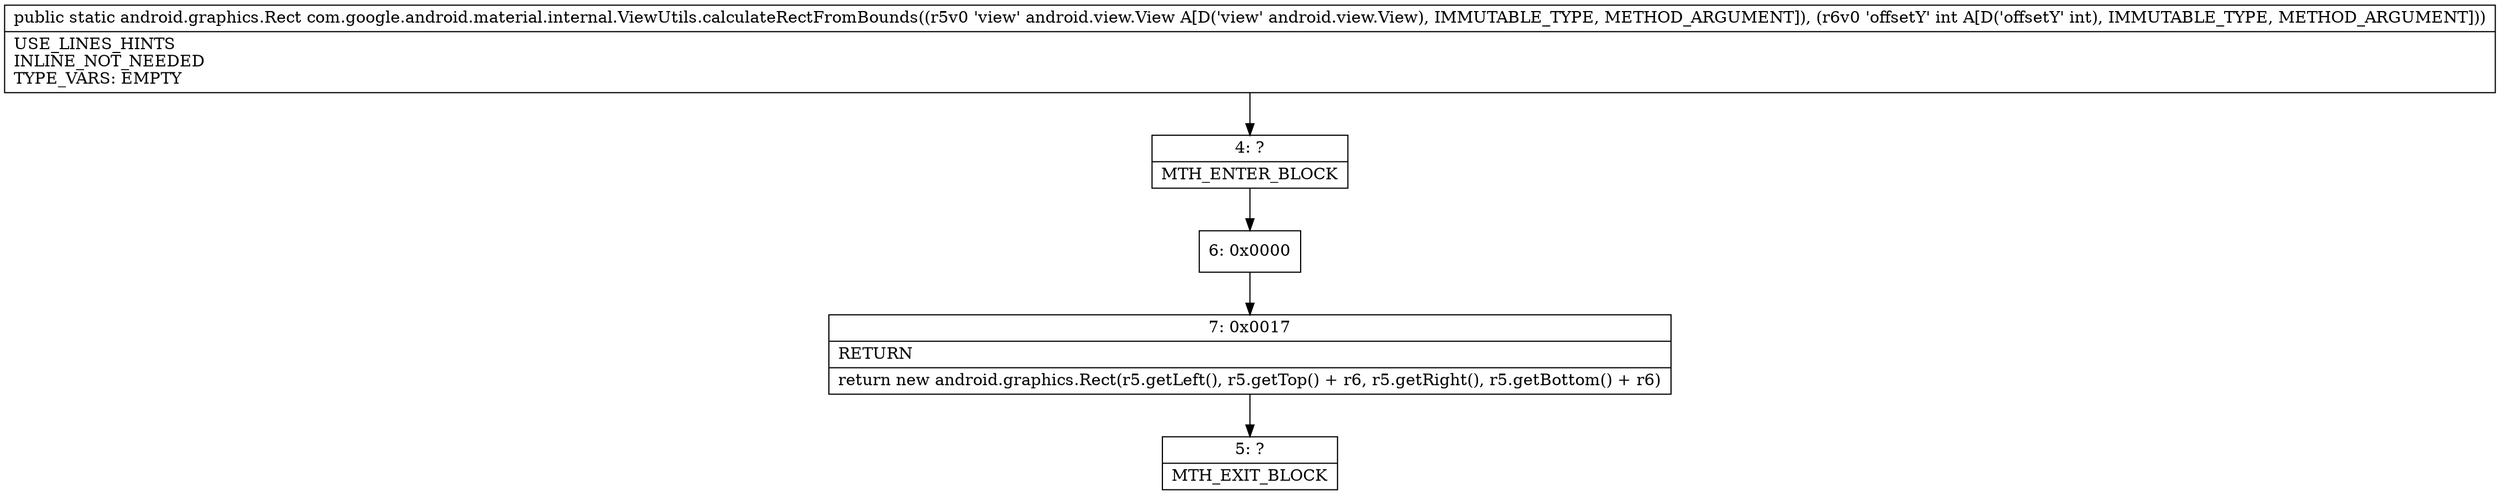 digraph "CFG forcom.google.android.material.internal.ViewUtils.calculateRectFromBounds(Landroid\/view\/View;I)Landroid\/graphics\/Rect;" {
Node_4 [shape=record,label="{4\:\ ?|MTH_ENTER_BLOCK\l}"];
Node_6 [shape=record,label="{6\:\ 0x0000}"];
Node_7 [shape=record,label="{7\:\ 0x0017|RETURN\l|return new android.graphics.Rect(r5.getLeft(), r5.getTop() + r6, r5.getRight(), r5.getBottom() + r6)\l}"];
Node_5 [shape=record,label="{5\:\ ?|MTH_EXIT_BLOCK\l}"];
MethodNode[shape=record,label="{public static android.graphics.Rect com.google.android.material.internal.ViewUtils.calculateRectFromBounds((r5v0 'view' android.view.View A[D('view' android.view.View), IMMUTABLE_TYPE, METHOD_ARGUMENT]), (r6v0 'offsetY' int A[D('offsetY' int), IMMUTABLE_TYPE, METHOD_ARGUMENT]))  | USE_LINES_HINTS\lINLINE_NOT_NEEDED\lTYPE_VARS: EMPTY\l}"];
MethodNode -> Node_4;Node_4 -> Node_6;
Node_6 -> Node_7;
Node_7 -> Node_5;
}

